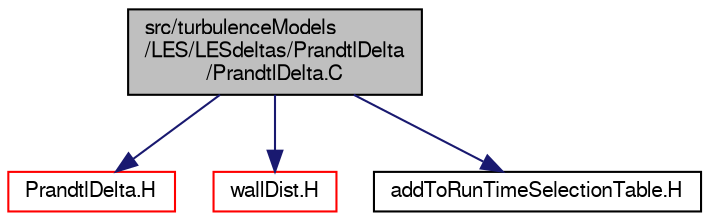 digraph "src/turbulenceModels/LES/LESdeltas/PrandtlDelta/PrandtlDelta.C"
{
  bgcolor="transparent";
  edge [fontname="FreeSans",fontsize="10",labelfontname="FreeSans",labelfontsize="10"];
  node [fontname="FreeSans",fontsize="10",shape=record];
  Node0 [label="src/turbulenceModels\l/LES/LESdeltas/PrandtlDelta\l/PrandtlDelta.C",height=0.2,width=0.4,color="black", fillcolor="grey75", style="filled", fontcolor="black"];
  Node0 -> Node1 [color="midnightblue",fontsize="10",style="solid",fontname="FreeSans"];
  Node1 [label="PrandtlDelta.H",height=0.2,width=0.4,color="red",URL="$a40496.html"];
  Node0 -> Node3 [color="midnightblue",fontsize="10",style="solid",fontname="FreeSans"];
  Node3 [label="wallDist.H",height=0.2,width=0.4,color="red",URL="$a03737.html"];
  Node0 -> Node304 [color="midnightblue",fontsize="10",style="solid",fontname="FreeSans"];
  Node304 [label="addToRunTimeSelectionTable.H",height=0.2,width=0.4,color="black",URL="$a09263.html",tooltip="Macros for easy insertion into run-time selection tables. "];
}
